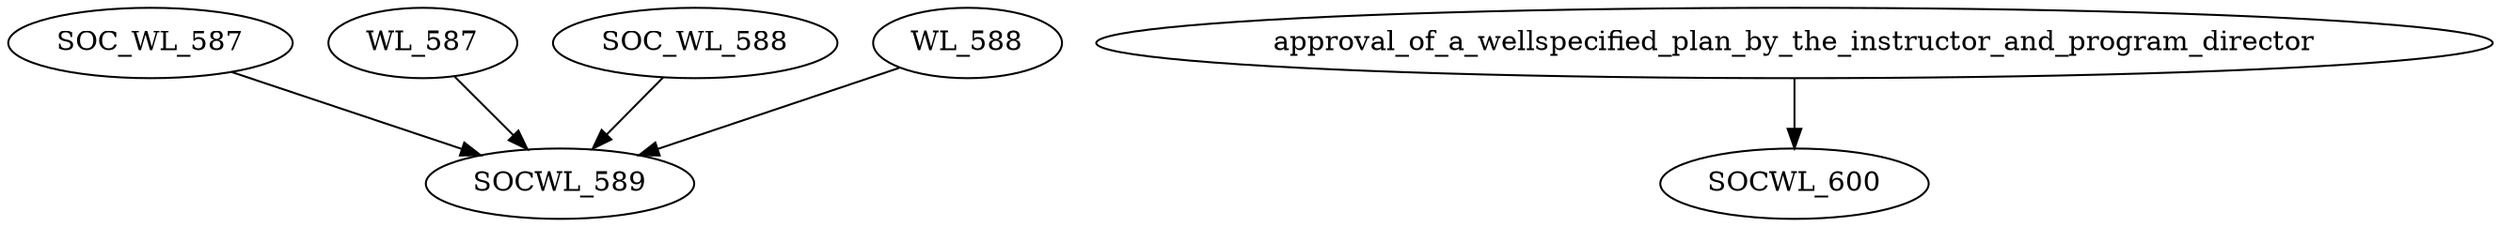 digraph G {
    edge [color=black];
    SOC_WL_587 -> SOCWL_589;
    WL_587 -> SOCWL_589;
    SOC_WL_588 -> SOCWL_589;
    WL_588 -> SOCWL_589;
    edge [color=black];
    approval_of_a_wellspecified_plan_by_the_instructor_and_program_director -> SOCWL_600;
}
